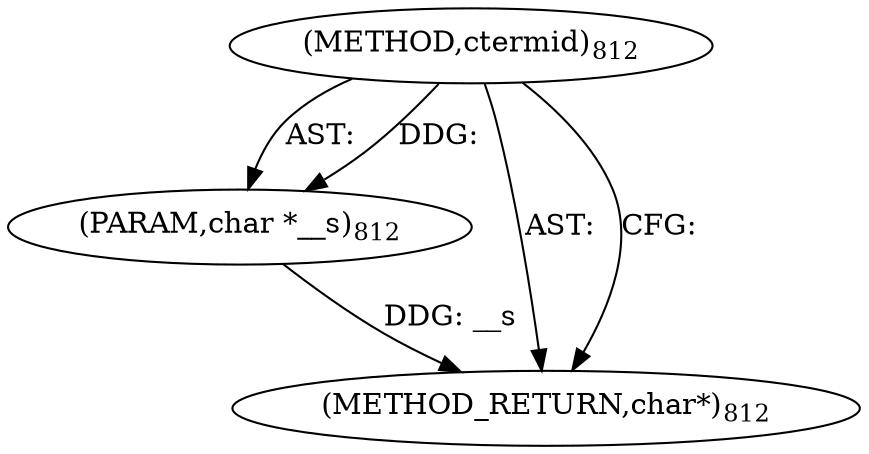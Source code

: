 digraph "ctermid" {  
"73920" [label = <(METHOD,ctermid)<SUB>812</SUB>> ]
"73921" [label = <(PARAM,char *__s)<SUB>812</SUB>> ]
"73922" [label = <(METHOD_RETURN,char*)<SUB>812</SUB>> ]
  "73920" -> "73921"  [ label = "AST: "] 
  "73920" -> "73922"  [ label = "AST: "] 
  "73920" -> "73922"  [ label = "CFG: "] 
  "73921" -> "73922"  [ label = "DDG: __s"] 
  "73920" -> "73921"  [ label = "DDG: "] 
}
